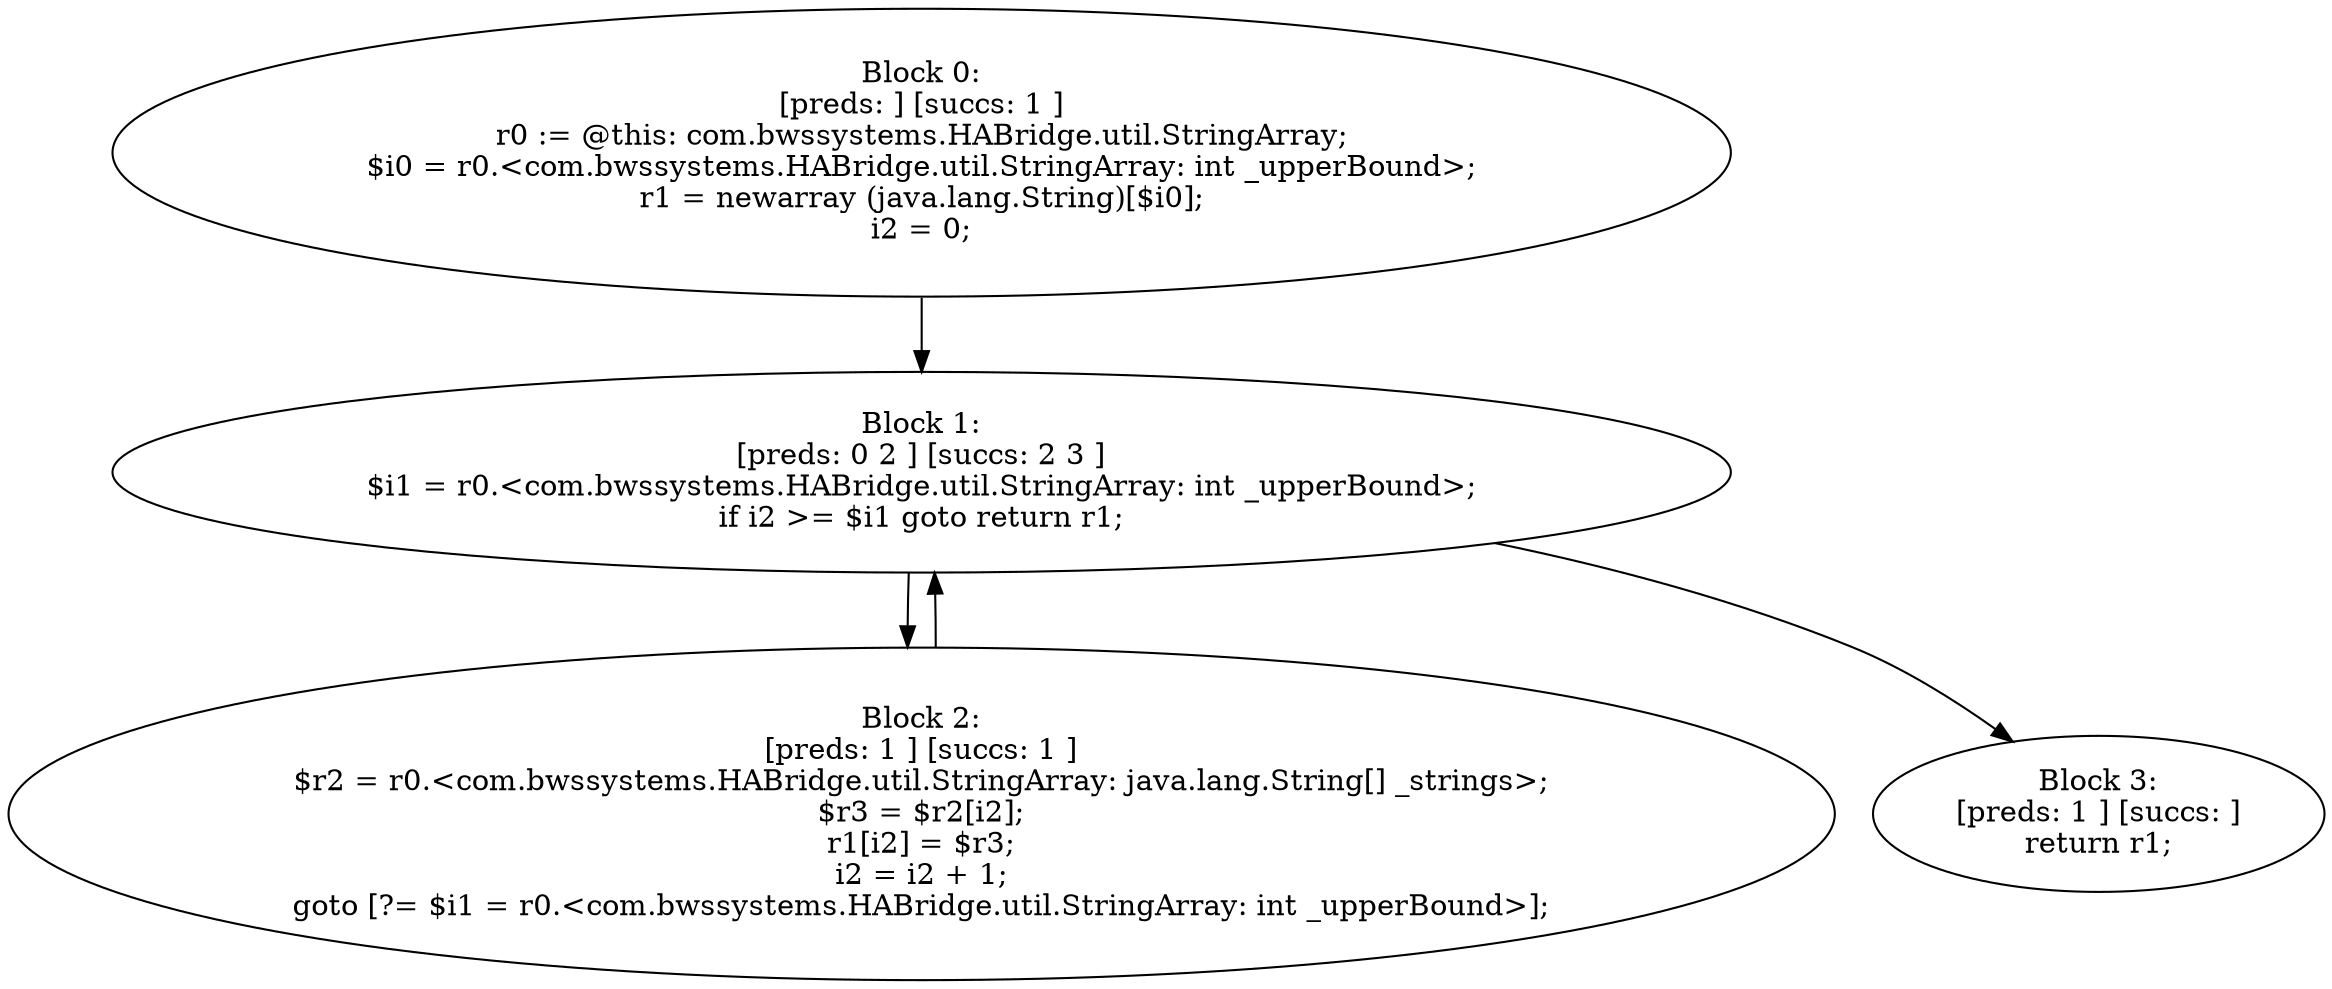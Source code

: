 digraph "unitGraph" {
    "Block 0:
[preds: ] [succs: 1 ]
r0 := @this: com.bwssystems.HABridge.util.StringArray;
$i0 = r0.<com.bwssystems.HABridge.util.StringArray: int _upperBound>;
r1 = newarray (java.lang.String)[$i0];
i2 = 0;
"
    "Block 1:
[preds: 0 2 ] [succs: 2 3 ]
$i1 = r0.<com.bwssystems.HABridge.util.StringArray: int _upperBound>;
if i2 >= $i1 goto return r1;
"
    "Block 2:
[preds: 1 ] [succs: 1 ]
$r2 = r0.<com.bwssystems.HABridge.util.StringArray: java.lang.String[] _strings>;
$r3 = $r2[i2];
r1[i2] = $r3;
i2 = i2 + 1;
goto [?= $i1 = r0.<com.bwssystems.HABridge.util.StringArray: int _upperBound>];
"
    "Block 3:
[preds: 1 ] [succs: ]
return r1;
"
    "Block 0:
[preds: ] [succs: 1 ]
r0 := @this: com.bwssystems.HABridge.util.StringArray;
$i0 = r0.<com.bwssystems.HABridge.util.StringArray: int _upperBound>;
r1 = newarray (java.lang.String)[$i0];
i2 = 0;
"->"Block 1:
[preds: 0 2 ] [succs: 2 3 ]
$i1 = r0.<com.bwssystems.HABridge.util.StringArray: int _upperBound>;
if i2 >= $i1 goto return r1;
";
    "Block 1:
[preds: 0 2 ] [succs: 2 3 ]
$i1 = r0.<com.bwssystems.HABridge.util.StringArray: int _upperBound>;
if i2 >= $i1 goto return r1;
"->"Block 2:
[preds: 1 ] [succs: 1 ]
$r2 = r0.<com.bwssystems.HABridge.util.StringArray: java.lang.String[] _strings>;
$r3 = $r2[i2];
r1[i2] = $r3;
i2 = i2 + 1;
goto [?= $i1 = r0.<com.bwssystems.HABridge.util.StringArray: int _upperBound>];
";
    "Block 1:
[preds: 0 2 ] [succs: 2 3 ]
$i1 = r0.<com.bwssystems.HABridge.util.StringArray: int _upperBound>;
if i2 >= $i1 goto return r1;
"->"Block 3:
[preds: 1 ] [succs: ]
return r1;
";
    "Block 2:
[preds: 1 ] [succs: 1 ]
$r2 = r0.<com.bwssystems.HABridge.util.StringArray: java.lang.String[] _strings>;
$r3 = $r2[i2];
r1[i2] = $r3;
i2 = i2 + 1;
goto [?= $i1 = r0.<com.bwssystems.HABridge.util.StringArray: int _upperBound>];
"->"Block 1:
[preds: 0 2 ] [succs: 2 3 ]
$i1 = r0.<com.bwssystems.HABridge.util.StringArray: int _upperBound>;
if i2 >= $i1 goto return r1;
";
}
